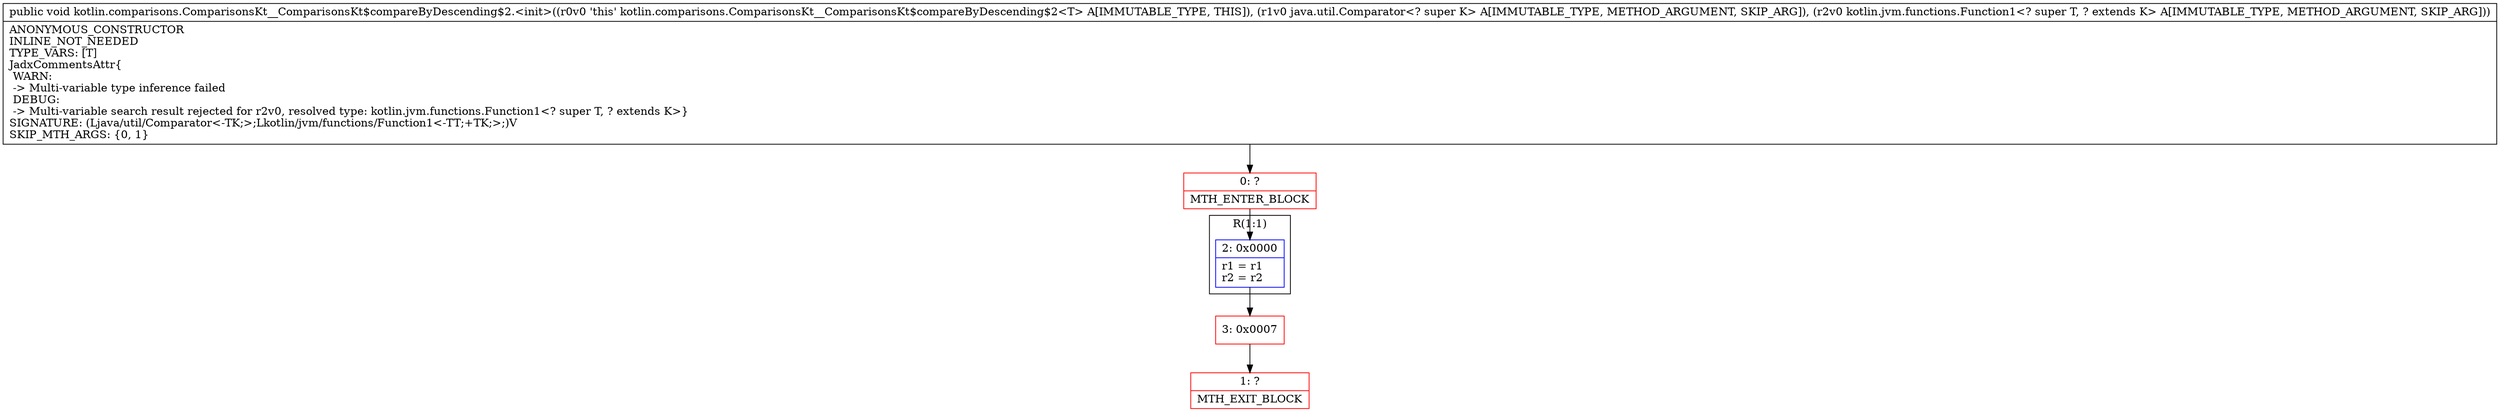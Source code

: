 digraph "CFG forkotlin.comparisons.ComparisonsKt__ComparisonsKt$compareByDescending$2.\<init\>(Ljava\/util\/Comparator;Lkotlin\/jvm\/functions\/Function1;)V" {
subgraph cluster_Region_532216267 {
label = "R(1:1)";
node [shape=record,color=blue];
Node_2 [shape=record,label="{2\:\ 0x0000|r1 = r1\lr2 = r2\l}"];
}
Node_0 [shape=record,color=red,label="{0\:\ ?|MTH_ENTER_BLOCK\l}"];
Node_3 [shape=record,color=red,label="{3\:\ 0x0007}"];
Node_1 [shape=record,color=red,label="{1\:\ ?|MTH_EXIT_BLOCK\l}"];
MethodNode[shape=record,label="{public void kotlin.comparisons.ComparisonsKt__ComparisonsKt$compareByDescending$2.\<init\>((r0v0 'this' kotlin.comparisons.ComparisonsKt__ComparisonsKt$compareByDescending$2\<T\> A[IMMUTABLE_TYPE, THIS]), (r1v0 java.util.Comparator\<? super K\> A[IMMUTABLE_TYPE, METHOD_ARGUMENT, SKIP_ARG]), (r2v0 kotlin.jvm.functions.Function1\<? super T, ? extends K\> A[IMMUTABLE_TYPE, METHOD_ARGUMENT, SKIP_ARG]))  | ANONYMOUS_CONSTRUCTOR\lINLINE_NOT_NEEDED\lTYPE_VARS: [T]\lJadxCommentsAttr\{\l WARN: \l \-\> Multi\-variable type inference failed\l DEBUG: \l \-\> Multi\-variable search result rejected for r2v0, resolved type: kotlin.jvm.functions.Function1\<? super T, ? extends K\>\}\lSIGNATURE: (Ljava\/util\/Comparator\<\-TK;\>;Lkotlin\/jvm\/functions\/Function1\<\-TT;+TK;\>;)V\lSKIP_MTH_ARGS: \{0, 1\}\l}"];
MethodNode -> Node_0;Node_2 -> Node_3;
Node_0 -> Node_2;
Node_3 -> Node_1;
}

